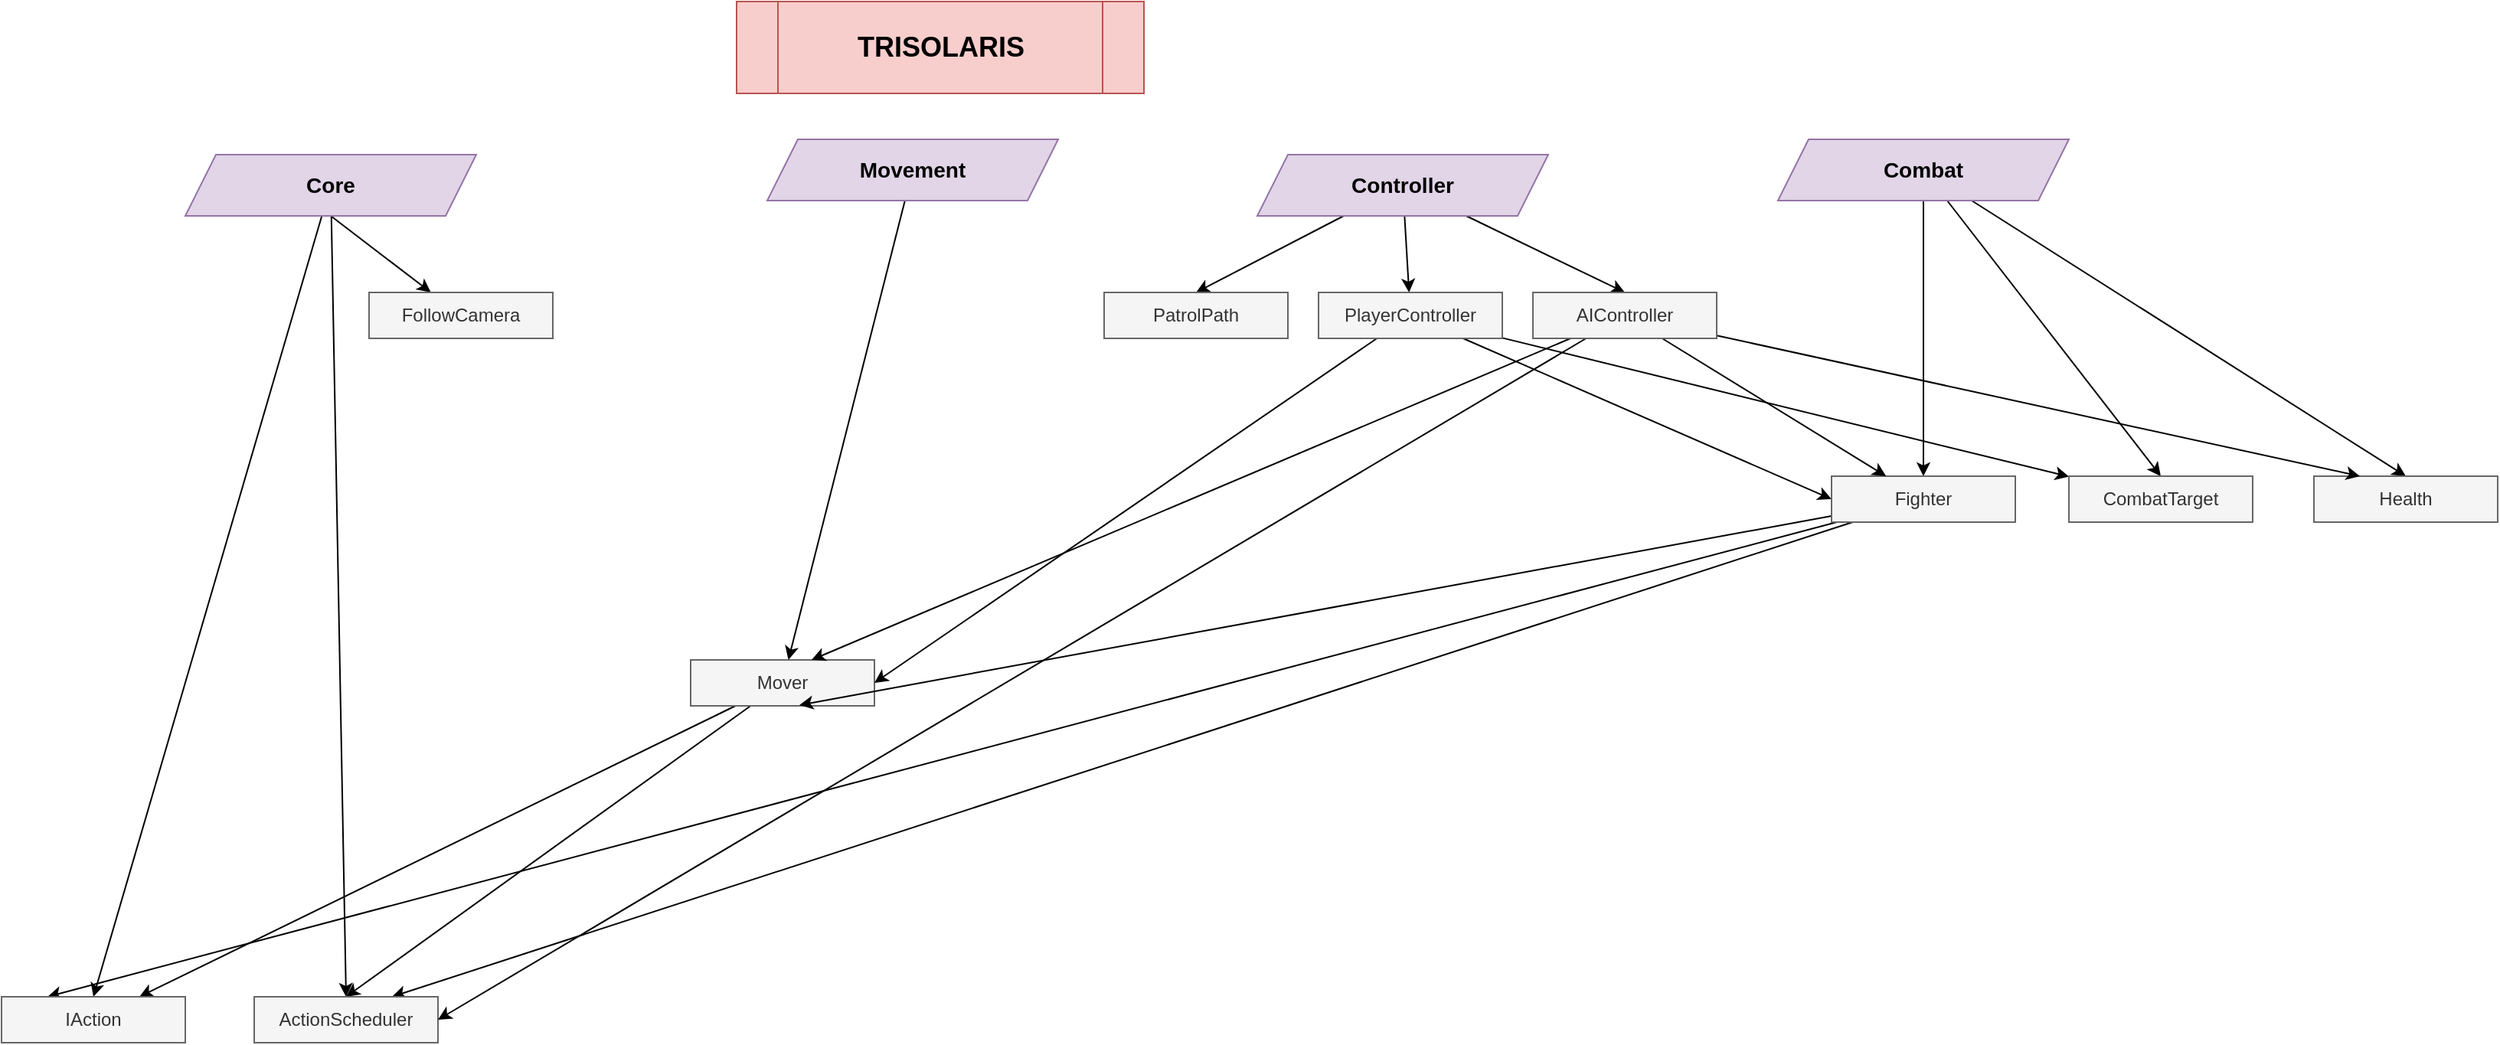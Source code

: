 <mxfile version="17.2.1" type="github">
  <diagram id="HiYSGCFntVZxi6C58XF6" name="Page-1">
    <mxGraphModel dx="2489" dy="762" grid="1" gridSize="10" guides="1" tooltips="1" connect="1" arrows="1" fold="1" page="1" pageScale="1" pageWidth="827" pageHeight="1169" math="0" shadow="0">
      <root>
        <mxCell id="0" />
        <mxCell id="1" parent="0" />
        <mxCell id="l4zi934gFm5tuDN2r6HE-6" value="" style="rounded=0;orthogonalLoop=1;jettySize=auto;html=1;fontFamily=Helvetica;fontSize=12;fontColor=#333333;exitX=0.5;exitY=1;exitDx=0;exitDy=0;" parent="1" source="l4zi934gFm5tuDN2r6HE-2" target="l4zi934gFm5tuDN2r6HE-5" edge="1">
          <mxGeometry relative="1" as="geometry" />
        </mxCell>
        <mxCell id="GXGYeMapgsCimOpPUp9B-2" style="rounded=0;orthogonalLoop=1;jettySize=auto;html=1;entryX=0.5;entryY=0;entryDx=0;entryDy=0;" parent="1" source="l4zi934gFm5tuDN2r6HE-2" target="GXGYeMapgsCimOpPUp9B-1" edge="1">
          <mxGeometry relative="1" as="geometry" />
        </mxCell>
        <mxCell id="wYvE-QZ9LzQKrJIc1Apf-2" style="rounded=0;orthogonalLoop=1;jettySize=auto;html=1;entryX=0.5;entryY=0;entryDx=0;entryDy=0;" parent="1" source="l4zi934gFm5tuDN2r6HE-2" target="wYvE-QZ9LzQKrJIc1Apf-1" edge="1">
          <mxGeometry relative="1" as="geometry" />
        </mxCell>
        <mxCell id="l4zi934gFm5tuDN2r6HE-2" value="&lt;font style=&quot;font-size: 14px&quot;&gt;&lt;b&gt;Core&lt;/b&gt;&lt;/font&gt;" style="shape=parallelogram;perimeter=parallelogramPerimeter;whiteSpace=wrap;html=1;fixedSize=1;fillColor=#e1d5e7;strokeColor=#9673a6;" parent="1" vertex="1">
          <mxGeometry x="-100" y="110" width="190" height="40" as="geometry" />
        </mxCell>
        <mxCell id="l4zi934gFm5tuDN2r6HE-8" value="" style="rounded=0;orthogonalLoop=1;jettySize=auto;html=1;fontFamily=Helvetica;fontSize=12;fontColor=#333333;" parent="1" source="l4zi934gFm5tuDN2r6HE-3" target="l4zi934gFm5tuDN2r6HE-7" edge="1">
          <mxGeometry relative="1" as="geometry" />
        </mxCell>
        <mxCell id="l4zi934gFm5tuDN2r6HE-3" value="&lt;font style=&quot;font-size: 14px&quot;&gt;&lt;b&gt;Movement&lt;/b&gt;&lt;/font&gt;" style="shape=parallelogram;perimeter=parallelogramPerimeter;whiteSpace=wrap;html=1;fixedSize=1;fillColor=#e1d5e7;strokeColor=#9673a6;" parent="1" vertex="1">
          <mxGeometry x="280" y="100" width="190" height="40" as="geometry" />
        </mxCell>
        <mxCell id="l4zi934gFm5tuDN2r6HE-10" value="" style="rounded=0;orthogonalLoop=1;jettySize=auto;html=1;fontFamily=Helvetica;fontSize=12;fontColor=#333333;" parent="1" source="l4zi934gFm5tuDN2r6HE-4" target="l4zi934gFm5tuDN2r6HE-9" edge="1">
          <mxGeometry relative="1" as="geometry" />
        </mxCell>
        <mxCell id="6TOwCmHBIC6nenHiUiFn-2" style="rounded=0;orthogonalLoop=1;jettySize=auto;html=1;entryX=0.5;entryY=0;entryDx=0;entryDy=0;" edge="1" parent="1" source="l4zi934gFm5tuDN2r6HE-4" target="6TOwCmHBIC6nenHiUiFn-1">
          <mxGeometry relative="1" as="geometry" />
        </mxCell>
        <mxCell id="6TOwCmHBIC6nenHiUiFn-8" style="edgeStyle=none;rounded=0;orthogonalLoop=1;jettySize=auto;html=1;entryX=0.5;entryY=0;entryDx=0;entryDy=0;" edge="1" parent="1" source="l4zi934gFm5tuDN2r6HE-4" target="6TOwCmHBIC6nenHiUiFn-7">
          <mxGeometry relative="1" as="geometry" />
        </mxCell>
        <mxCell id="l4zi934gFm5tuDN2r6HE-4" value="&lt;font style=&quot;font-size: 14px&quot;&gt;&lt;b&gt;Controller&lt;/b&gt;&lt;/font&gt;" style="shape=parallelogram;perimeter=parallelogramPerimeter;whiteSpace=wrap;html=1;fixedSize=1;fillColor=#e1d5e7;strokeColor=#9673a6;" parent="1" vertex="1">
          <mxGeometry x="600" y="110" width="190" height="40" as="geometry" />
        </mxCell>
        <mxCell id="l4zi934gFm5tuDN2r6HE-5" value="FollowCamera" style="rounded=0;whiteSpace=wrap;html=1;fontFamily=Helvetica;fontSize=12;strokeColor=#666666;fillColor=#f5f5f5;fontColor=#333333;" parent="1" vertex="1">
          <mxGeometry x="20" y="200" width="120" height="30" as="geometry" />
        </mxCell>
        <mxCell id="GXGYeMapgsCimOpPUp9B-3" style="rounded=0;orthogonalLoop=1;jettySize=auto;html=1;entryX=0.5;entryY=0;entryDx=0;entryDy=0;" parent="1" source="l4zi934gFm5tuDN2r6HE-7" target="GXGYeMapgsCimOpPUp9B-1" edge="1">
          <mxGeometry relative="1" as="geometry" />
        </mxCell>
        <mxCell id="wYvE-QZ9LzQKrJIc1Apf-12" style="rounded=0;orthogonalLoop=1;jettySize=auto;html=1;entryX=0.75;entryY=0;entryDx=0;entryDy=0;" parent="1" source="l4zi934gFm5tuDN2r6HE-7" target="wYvE-QZ9LzQKrJIc1Apf-1" edge="1">
          <mxGeometry relative="1" as="geometry" />
        </mxCell>
        <mxCell id="l4zi934gFm5tuDN2r6HE-7" value="Mover" style="rounded=0;whiteSpace=wrap;html=1;fontFamily=Helvetica;fontSize=12;strokeColor=#666666;fillColor=#f5f5f5;fontColor=#333333;" parent="1" vertex="1">
          <mxGeometry x="230" y="440" width="120" height="30" as="geometry" />
        </mxCell>
        <mxCell id="l4zi934gFm5tuDN2r6HE-13" style="rounded=0;orthogonalLoop=1;jettySize=auto;html=1;fontFamily=Helvetica;fontSize=18;fontColor=#333333;entryX=1;entryY=0.5;entryDx=0;entryDy=0;" parent="1" source="l4zi934gFm5tuDN2r6HE-9" target="l4zi934gFm5tuDN2r6HE-7" edge="1">
          <mxGeometry relative="1" as="geometry">
            <mxPoint x="460" y="450" as="targetPoint" />
          </mxGeometry>
        </mxCell>
        <mxCell id="l4zi934gFm5tuDN2r6HE-19" style="rounded=0;orthogonalLoop=1;jettySize=auto;html=1;entryX=0;entryY=0.5;entryDx=0;entryDy=0;fontFamily=Helvetica;fontSize=18;fontColor=#333333;" parent="1" source="l4zi934gFm5tuDN2r6HE-9" target="l4zi934gFm5tuDN2r6HE-15" edge="1">
          <mxGeometry relative="1" as="geometry" />
        </mxCell>
        <mxCell id="l4zi934gFm5tuDN2r6HE-20" style="rounded=0;orthogonalLoop=1;jettySize=auto;html=1;fontFamily=Helvetica;fontSize=18;fontColor=#333333;" parent="1" source="l4zi934gFm5tuDN2r6HE-9" target="l4zi934gFm5tuDN2r6HE-17" edge="1">
          <mxGeometry relative="1" as="geometry" />
        </mxCell>
        <mxCell id="l4zi934gFm5tuDN2r6HE-9" value="PlayerController" style="rounded=0;whiteSpace=wrap;html=1;fontFamily=Helvetica;fontSize=12;strokeColor=#666666;fillColor=#f5f5f5;fontColor=#333333;" parent="1" vertex="1">
          <mxGeometry x="640" y="200" width="120" height="30" as="geometry" />
        </mxCell>
        <mxCell id="l4zi934gFm5tuDN2r6HE-12" value="&lt;b style=&quot;font-size: 12px&quot;&gt;&lt;font style=&quot;font-size: 18px&quot;&gt;TRISOLARIS&lt;/font&gt;&lt;/b&gt;" style="shape=process;whiteSpace=wrap;html=1;backgroundOutline=1;rounded=0;fontFamily=Helvetica;fontSize=18;strokeColor=#b85450;fillColor=#f8cecc;" parent="1" vertex="1">
          <mxGeometry x="260" y="10" width="266" height="60" as="geometry" />
        </mxCell>
        <mxCell id="l4zi934gFm5tuDN2r6HE-16" value="" style="rounded=0;orthogonalLoop=1;jettySize=auto;html=1;fontFamily=Helvetica;fontSize=18;fontColor=#333333;" parent="1" source="l4zi934gFm5tuDN2r6HE-14" target="l4zi934gFm5tuDN2r6HE-15" edge="1">
          <mxGeometry relative="1" as="geometry" />
        </mxCell>
        <mxCell id="l4zi934gFm5tuDN2r6HE-18" style="rounded=0;orthogonalLoop=1;jettySize=auto;html=1;entryX=0.5;entryY=0;entryDx=0;entryDy=0;fontFamily=Helvetica;fontSize=18;fontColor=#333333;" parent="1" source="l4zi934gFm5tuDN2r6HE-14" target="l4zi934gFm5tuDN2r6HE-17" edge="1">
          <mxGeometry relative="1" as="geometry" />
        </mxCell>
        <mxCell id="wYvE-QZ9LzQKrJIc1Apf-5" style="rounded=0;orthogonalLoop=1;jettySize=auto;html=1;entryX=0.5;entryY=0;entryDx=0;entryDy=0;" parent="1" source="l4zi934gFm5tuDN2r6HE-14" target="wYvE-QZ9LzQKrJIc1Apf-4" edge="1">
          <mxGeometry relative="1" as="geometry" />
        </mxCell>
        <mxCell id="l4zi934gFm5tuDN2r6HE-14" value="&lt;font style=&quot;font-size: 14px&quot;&gt;&lt;b&gt;Combat&lt;/b&gt;&lt;/font&gt;" style="shape=parallelogram;perimeter=parallelogramPerimeter;whiteSpace=wrap;html=1;fixedSize=1;fillColor=#e1d5e7;strokeColor=#9673a6;" parent="1" vertex="1">
          <mxGeometry x="940" y="100" width="190" height="40" as="geometry" />
        </mxCell>
        <mxCell id="GXGYeMapgsCimOpPUp9B-4" style="rounded=0;orthogonalLoop=1;jettySize=auto;html=1;entryX=0.75;entryY=0;entryDx=0;entryDy=0;" parent="1" source="l4zi934gFm5tuDN2r6HE-15" target="GXGYeMapgsCimOpPUp9B-1" edge="1">
          <mxGeometry relative="1" as="geometry" />
        </mxCell>
        <mxCell id="wYvE-QZ9LzQKrJIc1Apf-3" style="rounded=0;orthogonalLoop=1;jettySize=auto;html=1;entryX=0.592;entryY=0.983;entryDx=0;entryDy=0;entryPerimeter=0;" parent="1" source="l4zi934gFm5tuDN2r6HE-15" target="l4zi934gFm5tuDN2r6HE-7" edge="1">
          <mxGeometry relative="1" as="geometry" />
        </mxCell>
        <mxCell id="wYvE-QZ9LzQKrJIc1Apf-13" style="rounded=0;orthogonalLoop=1;jettySize=auto;html=1;entryX=0.25;entryY=0;entryDx=0;entryDy=0;" parent="1" source="l4zi934gFm5tuDN2r6HE-15" target="wYvE-QZ9LzQKrJIc1Apf-1" edge="1">
          <mxGeometry relative="1" as="geometry" />
        </mxCell>
        <mxCell id="l4zi934gFm5tuDN2r6HE-15" value="Fighter" style="rounded=0;whiteSpace=wrap;html=1;fontFamily=Helvetica;fontSize=12;strokeColor=#666666;fillColor=#f5f5f5;fontColor=#333333;" parent="1" vertex="1">
          <mxGeometry x="975" y="320" width="120" height="30" as="geometry" />
        </mxCell>
        <mxCell id="l4zi934gFm5tuDN2r6HE-17" value="CombatTarget" style="rounded=0;whiteSpace=wrap;html=1;fontFamily=Helvetica;fontSize=12;strokeColor=#666666;fillColor=#f5f5f5;fontColor=#333333;" parent="1" vertex="1">
          <mxGeometry x="1130" y="320" width="120" height="30" as="geometry" />
        </mxCell>
        <mxCell id="GXGYeMapgsCimOpPUp9B-1" value="ActionScheduler" style="rounded=0;whiteSpace=wrap;html=1;fontFamily=Helvetica;fontSize=12;strokeColor=#666666;fillColor=#f5f5f5;fontColor=#333333;" parent="1" vertex="1">
          <mxGeometry x="-55" y="660" width="120" height="30" as="geometry" />
        </mxCell>
        <mxCell id="wYvE-QZ9LzQKrJIc1Apf-1" value="IAction" style="rounded=0;whiteSpace=wrap;html=1;fontFamily=Helvetica;fontSize=12;strokeColor=#666666;fillColor=#f5f5f5;fontColor=#333333;" parent="1" vertex="1">
          <mxGeometry x="-220" y="660" width="120" height="30" as="geometry" />
        </mxCell>
        <mxCell id="wYvE-QZ9LzQKrJIc1Apf-4" value="Health" style="rounded=0;whiteSpace=wrap;html=1;fontFamily=Helvetica;fontSize=12;strokeColor=#666666;fillColor=#f5f5f5;fontColor=#333333;" parent="1" vertex="1">
          <mxGeometry x="1290" y="320" width="120" height="30" as="geometry" />
        </mxCell>
        <mxCell id="6TOwCmHBIC6nenHiUiFn-3" style="edgeStyle=none;rounded=0;orthogonalLoop=1;jettySize=auto;html=1;" edge="1" parent="1" source="6TOwCmHBIC6nenHiUiFn-1" target="l4zi934gFm5tuDN2r6HE-15">
          <mxGeometry relative="1" as="geometry" />
        </mxCell>
        <mxCell id="6TOwCmHBIC6nenHiUiFn-4" style="edgeStyle=none;rounded=0;orthogonalLoop=1;jettySize=auto;html=1;entryX=0.25;entryY=0;entryDx=0;entryDy=0;" edge="1" parent="1" source="6TOwCmHBIC6nenHiUiFn-1" target="wYvE-QZ9LzQKrJIc1Apf-4">
          <mxGeometry relative="1" as="geometry" />
        </mxCell>
        <mxCell id="6TOwCmHBIC6nenHiUiFn-5" style="edgeStyle=none;rounded=0;orthogonalLoop=1;jettySize=auto;html=1;entryX=0.658;entryY=0;entryDx=0;entryDy=0;entryPerimeter=0;" edge="1" parent="1" source="6TOwCmHBIC6nenHiUiFn-1" target="l4zi934gFm5tuDN2r6HE-7">
          <mxGeometry relative="1" as="geometry" />
        </mxCell>
        <mxCell id="6TOwCmHBIC6nenHiUiFn-6" style="edgeStyle=none;rounded=0;orthogonalLoop=1;jettySize=auto;html=1;entryX=1;entryY=0.5;entryDx=0;entryDy=0;" edge="1" parent="1" source="6TOwCmHBIC6nenHiUiFn-1" target="GXGYeMapgsCimOpPUp9B-1">
          <mxGeometry relative="1" as="geometry" />
        </mxCell>
        <mxCell id="6TOwCmHBIC6nenHiUiFn-1" value="AIController" style="rounded=0;whiteSpace=wrap;html=1;fontFamily=Helvetica;fontSize=12;strokeColor=#666666;fillColor=#f5f5f5;fontColor=#333333;" vertex="1" parent="1">
          <mxGeometry x="780" y="200" width="120" height="30" as="geometry" />
        </mxCell>
        <mxCell id="6TOwCmHBIC6nenHiUiFn-7" value="PatrolPath" style="rounded=0;whiteSpace=wrap;html=1;fontFamily=Helvetica;fontSize=12;strokeColor=#666666;fillColor=#f5f5f5;fontColor=#333333;" vertex="1" parent="1">
          <mxGeometry x="500" y="200" width="120" height="30" as="geometry" />
        </mxCell>
      </root>
    </mxGraphModel>
  </diagram>
</mxfile>

